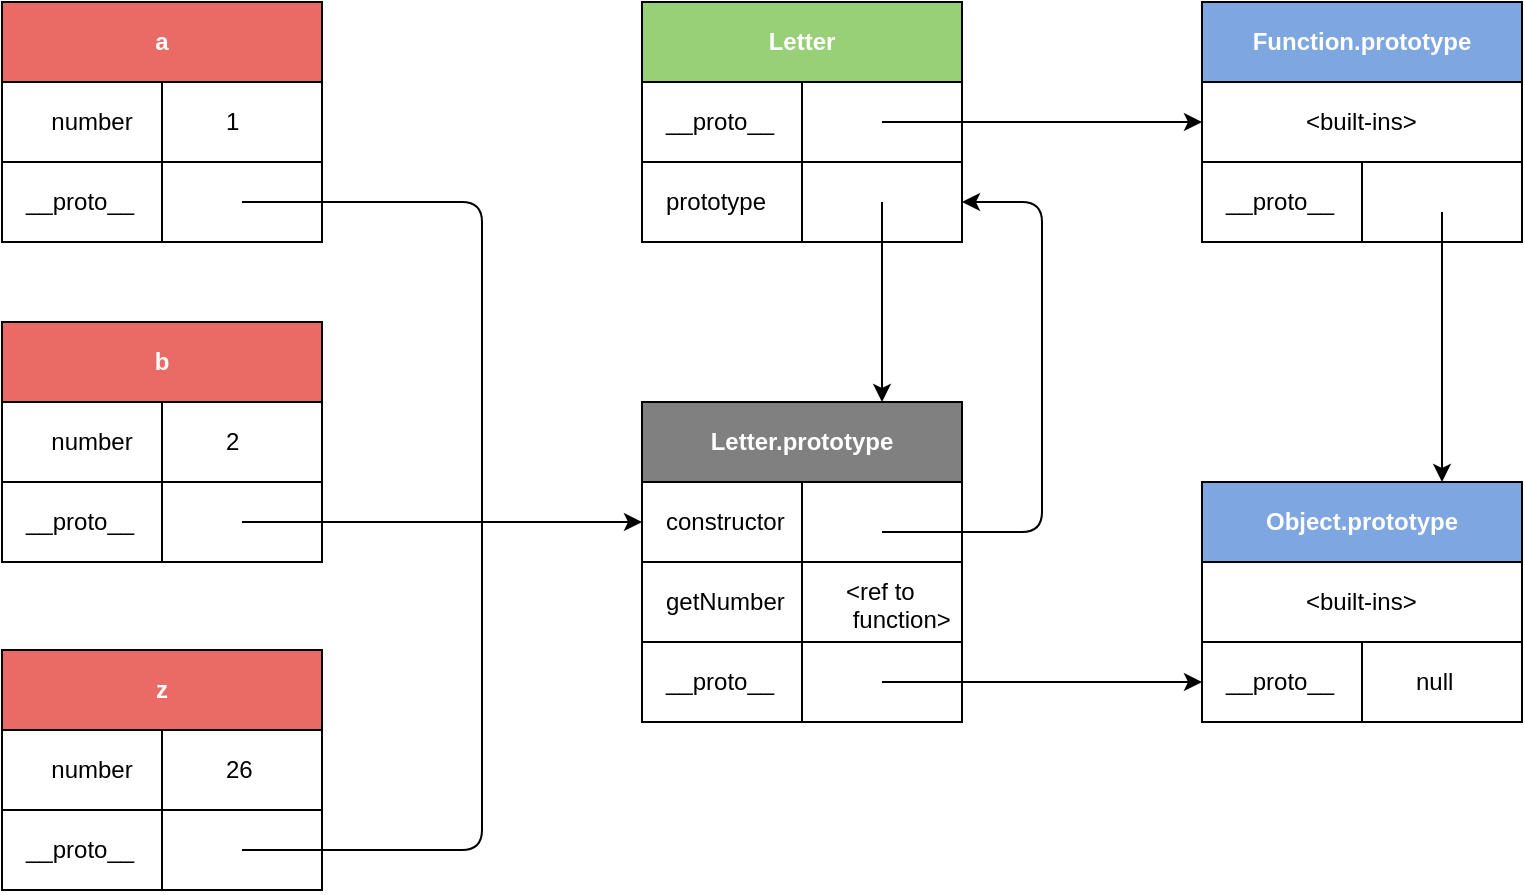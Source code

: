 <mxfile version="12.2.0" type="device" pages="1"><diagram id="nkRlxzd3NjyomI--DkyV" name="Page-1"><mxGraphModel dx="1408" dy="780" grid="1" gridSize="10" guides="1" tooltips="1" connect="1" arrows="1" fold="1" page="1" pageScale="1" pageWidth="827" pageHeight="1169" math="0" shadow="0"><root><mxCell id="0"/><mxCell id="1" parent="0"/><mxCell id="HFZTLeruGoVeAI48vUTs-52" value="&lt;span style=&quot;font-weight: 700&quot;&gt;a&lt;/span&gt;" style="rounded=0;whiteSpace=wrap;html=1;fillColor=#EA6B66;fontColor=#FFFFFF;" parent="1" vertex="1"><mxGeometry x="40" y="400" width="160" height="40" as="geometry"/></mxCell><mxCell id="HFZTLeruGoVeAI48vUTs-54" value="" style="rounded=0;whiteSpace=wrap;html=1;fillColor=none;fontColor=#000000;" parent="1" vertex="1"><mxGeometry x="40" y="480" width="160" height="40" as="geometry"/></mxCell><mxCell id="HFZTLeruGoVeAI48vUTs-59" value="__proto__" style="text;html=1;resizable=0;points=[];autosize=1;align=left;verticalAlign=top;spacingTop=-4;" parent="1" vertex="1"><mxGeometry x="50" y="490" width="70" height="20" as="geometry"/></mxCell><mxCell id="HFZTLeruGoVeAI48vUTs-63" value="" style="rounded=0;whiteSpace=wrap;html=1;fillColor=none;fontColor=#FFFFFF;strokeColor=#000000;" parent="1" vertex="1"><mxGeometry x="40" y="440" width="160" height="40" as="geometry"/></mxCell><mxCell id="HFZTLeruGoVeAI48vUTs-64" value="" style="endArrow=none;html=1;fontColor=#FFFFFF;entryX=0.5;entryY=0;entryDx=0;entryDy=0;exitX=0.5;exitY=1;exitDx=0;exitDy=0;" parent="1" source="HFZTLeruGoVeAI48vUTs-54" target="HFZTLeruGoVeAI48vUTs-63" edge="1"><mxGeometry width="50" height="50" relative="1" as="geometry"><mxPoint x="40" y="590" as="sourcePoint"/><mxPoint x="90" y="540" as="targetPoint"/></mxGeometry></mxCell><mxCell id="HFZTLeruGoVeAI48vUTs-70" value="number" style="text;html=1;strokeColor=none;fillColor=none;align=center;verticalAlign=middle;whiteSpace=wrap;rounded=0;fontColor=#000000;" parent="1" vertex="1"><mxGeometry x="65" y="450" width="40" height="20" as="geometry"/></mxCell><mxCell id="HFZTLeruGoVeAI48vUTs-74" value="&lt;span style=&quot;font-weight: 700&quot;&gt;Letter&lt;/span&gt;" style="rounded=0;whiteSpace=wrap;html=1;fillColor=#97D077;fontColor=#FFFFFF;" parent="1" vertex="1"><mxGeometry x="360" y="400" width="160" height="40" as="geometry"/></mxCell><mxCell id="HFZTLeruGoVeAI48vUTs-75" value="" style="rounded=0;whiteSpace=wrap;html=1;fillColor=none;fontColor=#000000;" parent="1" vertex="1"><mxGeometry x="360" y="480" width="160" height="40" as="geometry"/></mxCell><mxCell id="HFZTLeruGoVeAI48vUTs-78" value="" style="rounded=0;whiteSpace=wrap;html=1;fillColor=none;fontColor=#FFFFFF;strokeColor=#000000;" parent="1" vertex="1"><mxGeometry x="360" y="440" width="160" height="40" as="geometry"/></mxCell><mxCell id="HFZTLeruGoVeAI48vUTs-83" value="" style="endArrow=none;html=1;fontColor=#000000;" parent="1" edge="1"><mxGeometry width="50" height="50" relative="1" as="geometry"><mxPoint x="440" y="520" as="sourcePoint"/><mxPoint x="440" y="440" as="targetPoint"/></mxGeometry></mxCell><mxCell id="HFZTLeruGoVeAI48vUTs-17" value="__proto__" style="text;html=1;resizable=0;points=[];autosize=1;align=left;verticalAlign=top;spacingTop=-4;" parent="1" vertex="1"><mxGeometry x="370" y="450" width="70" height="20" as="geometry"/></mxCell><mxCell id="HFZTLeruGoVeAI48vUTs-86" value="&lt;b&gt;Letter.prototype&lt;/b&gt;" style="rounded=0;whiteSpace=wrap;html=1;fillColor=#808080;fontColor=#FFFFFF;" parent="1" vertex="1"><mxGeometry x="360" y="600" width="160" height="40" as="geometry"/></mxCell><mxCell id="HFZTLeruGoVeAI48vUTs-87" value="" style="rounded=0;whiteSpace=wrap;html=1;fillColor=none;fontColor=#000000;" parent="1" vertex="1"><mxGeometry x="360" y="640" width="160" height="40" as="geometry"/></mxCell><mxCell id="HFZTLeruGoVeAI48vUTs-91" value="" style="endArrow=none;html=1;fontColor=#000000;exitX=0.5;exitY=1;exitDx=0;exitDy=0;" parent="1" edge="1" source="q_y6luxVCjGxVzfdEH1B-7"><mxGeometry width="50" height="50" relative="1" as="geometry"><mxPoint x="440" y="680" as="sourcePoint"/><mxPoint x="440" y="640" as="targetPoint"/></mxGeometry></mxCell><mxCell id="kClf0ZpR_I7IbwGFLiJi-1" value="1" style="text;html=1;resizable=0;points=[];autosize=1;align=left;verticalAlign=top;spacingTop=-4;" parent="1" vertex="1"><mxGeometry x="150" y="450" width="20" height="20" as="geometry"/></mxCell><mxCell id="kClf0ZpR_I7IbwGFLiJi-4" value="&lt;span style=&quot;font-weight: 700&quot;&gt;b&lt;/span&gt;" style="rounded=0;whiteSpace=wrap;html=1;fillColor=#EA6B66;fontColor=#FFFFFF;" parent="1" vertex="1"><mxGeometry x="40" y="560" width="160" height="40" as="geometry"/></mxCell><mxCell id="kClf0ZpR_I7IbwGFLiJi-5" value="" style="rounded=0;whiteSpace=wrap;html=1;fillColor=none;fontColor=#000000;" parent="1" vertex="1"><mxGeometry x="40" y="640" width="160" height="40" as="geometry"/></mxCell><mxCell id="kClf0ZpR_I7IbwGFLiJi-6" value="__proto__" style="text;html=1;resizable=0;points=[];autosize=1;align=left;verticalAlign=top;spacingTop=-4;" parent="1" vertex="1"><mxGeometry x="50" y="650" width="70" height="20" as="geometry"/></mxCell><mxCell id="kClf0ZpR_I7IbwGFLiJi-7" value="" style="rounded=0;whiteSpace=wrap;html=1;fillColor=none;fontColor=#FFFFFF;strokeColor=#000000;" parent="1" vertex="1"><mxGeometry x="40" y="600" width="160" height="40" as="geometry"/></mxCell><mxCell id="kClf0ZpR_I7IbwGFLiJi-8" value="" style="endArrow=none;html=1;fontColor=#FFFFFF;entryX=0.5;entryY=0;entryDx=0;entryDy=0;exitX=0.5;exitY=1;exitDx=0;exitDy=0;" parent="1" source="kClf0ZpR_I7IbwGFLiJi-5" target="kClf0ZpR_I7IbwGFLiJi-7" edge="1"><mxGeometry width="50" height="50" relative="1" as="geometry"><mxPoint x="40" y="750" as="sourcePoint"/><mxPoint x="90" y="700" as="targetPoint"/></mxGeometry></mxCell><mxCell id="kClf0ZpR_I7IbwGFLiJi-9" value="number" style="text;html=1;strokeColor=none;fillColor=none;align=center;verticalAlign=middle;whiteSpace=wrap;rounded=0;fontColor=#000000;" parent="1" vertex="1"><mxGeometry x="65" y="610" width="40" height="20" as="geometry"/></mxCell><mxCell id="kClf0ZpR_I7IbwGFLiJi-10" value="2" style="text;html=1;resizable=0;points=[];autosize=1;align=left;verticalAlign=top;spacingTop=-4;" parent="1" vertex="1"><mxGeometry x="150" y="610" width="20" height="20" as="geometry"/></mxCell><mxCell id="kClf0ZpR_I7IbwGFLiJi-11" value="&lt;span style=&quot;font-weight: 700&quot;&gt;z&lt;/span&gt;" style="rounded=0;whiteSpace=wrap;html=1;fillColor=#EA6B66;fontColor=#FFFFFF;" parent="1" vertex="1"><mxGeometry x="40" y="724" width="160" height="40" as="geometry"/></mxCell><mxCell id="kClf0ZpR_I7IbwGFLiJi-12" value="" style="rounded=0;whiteSpace=wrap;html=1;fillColor=none;fontColor=#000000;" parent="1" vertex="1"><mxGeometry x="40" y="804" width="160" height="40" as="geometry"/></mxCell><mxCell id="kClf0ZpR_I7IbwGFLiJi-13" value="__proto__" style="text;html=1;resizable=0;points=[];autosize=1;align=left;verticalAlign=top;spacingTop=-4;" parent="1" vertex="1"><mxGeometry x="50" y="814" width="70" height="20" as="geometry"/></mxCell><mxCell id="kClf0ZpR_I7IbwGFLiJi-14" value="" style="rounded=0;whiteSpace=wrap;html=1;fillColor=none;fontColor=#FFFFFF;strokeColor=#000000;" parent="1" vertex="1"><mxGeometry x="40" y="764" width="160" height="40" as="geometry"/></mxCell><mxCell id="kClf0ZpR_I7IbwGFLiJi-15" value="" style="endArrow=none;html=1;fontColor=#FFFFFF;entryX=0.5;entryY=0;entryDx=0;entryDy=0;exitX=0.5;exitY=1;exitDx=0;exitDy=0;" parent="1" source="kClf0ZpR_I7IbwGFLiJi-12" target="kClf0ZpR_I7IbwGFLiJi-14" edge="1"><mxGeometry width="50" height="50" relative="1" as="geometry"><mxPoint x="40" y="914" as="sourcePoint"/><mxPoint x="90" y="864" as="targetPoint"/></mxGeometry></mxCell><mxCell id="kClf0ZpR_I7IbwGFLiJi-16" value="number" style="text;html=1;strokeColor=none;fillColor=none;align=center;verticalAlign=middle;whiteSpace=wrap;rounded=0;fontColor=#000000;" parent="1" vertex="1"><mxGeometry x="65" y="774" width="40" height="20" as="geometry"/></mxCell><mxCell id="kClf0ZpR_I7IbwGFLiJi-17" value="26" style="text;html=1;resizable=0;points=[];autosize=1;align=left;verticalAlign=top;spacingTop=-4;" parent="1" vertex="1"><mxGeometry x="150" y="774" width="30" height="20" as="geometry"/></mxCell><mxCell id="kClf0ZpR_I7IbwGFLiJi-18" value="constructor" style="text;html=1;resizable=0;points=[];autosize=1;align=left;verticalAlign=top;spacingTop=-4;" parent="1" vertex="1"><mxGeometry x="370" y="650" width="70" height="20" as="geometry"/></mxCell><mxCell id="kClf0ZpR_I7IbwGFLiJi-23" value="" style="endArrow=none;html=1;" parent="1" edge="1"><mxGeometry width="50" height="50" relative="1" as="geometry"><mxPoint x="160" y="500" as="sourcePoint"/><mxPoint x="280" y="660" as="targetPoint"/><Array as="points"><mxPoint x="280" y="500"/></Array></mxGeometry></mxCell><mxCell id="kClf0ZpR_I7IbwGFLiJi-25" value="" style="endArrow=none;html=1;" parent="1" edge="1"><mxGeometry width="50" height="50" relative="1" as="geometry"><mxPoint x="160" y="824" as="sourcePoint"/><mxPoint x="280" y="660" as="targetPoint"/><Array as="points"><mxPoint x="280" y="824"/></Array></mxGeometry></mxCell><mxCell id="q_y6luxVCjGxVzfdEH1B-1" value="" style="rounded=0;whiteSpace=wrap;html=1;fillColor=none;fontColor=#000000;" vertex="1" parent="1"><mxGeometry x="360" y="680" width="160" height="40" as="geometry"/></mxCell><mxCell id="q_y6luxVCjGxVzfdEH1B-4" value="getNumber" style="text;html=1;resizable=0;points=[];autosize=1;align=left;verticalAlign=top;spacingTop=-4;" vertex="1" parent="1"><mxGeometry x="370" y="690" width="70" height="20" as="geometry"/></mxCell><mxCell id="q_y6luxVCjGxVzfdEH1B-5" value="&amp;lt;ref to&lt;br&gt;&amp;nbsp;function&amp;gt;" style="text;html=1;resizable=0;points=[];autosize=1;align=left;verticalAlign=top;spacingTop=-4;" vertex="1" parent="1"><mxGeometry x="460" y="685" width="70" height="30" as="geometry"/></mxCell><mxCell id="q_y6luxVCjGxVzfdEH1B-7" value="" style="rounded=0;whiteSpace=wrap;html=1;fillColor=none;fontColor=#000000;" vertex="1" parent="1"><mxGeometry x="360" y="720" width="160" height="40" as="geometry"/></mxCell><mxCell id="q_y6luxVCjGxVzfdEH1B-8" value="prototype" style="text;html=1;resizable=0;points=[];autosize=1;align=left;verticalAlign=top;spacingTop=-4;" vertex="1" parent="1"><mxGeometry x="370" y="490" width="70" height="20" as="geometry"/></mxCell><mxCell id="q_y6luxVCjGxVzfdEH1B-9" value="" style="endArrow=classic;html=1;entryX=0.75;entryY=0;entryDx=0;entryDy=0;" edge="1" parent="1" target="HFZTLeruGoVeAI48vUTs-86"><mxGeometry width="50" height="50" relative="1" as="geometry"><mxPoint x="480" y="500" as="sourcePoint"/><mxPoint x="530" y="450" as="targetPoint"/></mxGeometry></mxCell><mxCell id="q_y6luxVCjGxVzfdEH1B-10" value="" style="endArrow=classic;html=1;entryX=1;entryY=0.5;entryDx=0;entryDy=0;" edge="1" parent="1" target="HFZTLeruGoVeAI48vUTs-75"><mxGeometry width="50" height="50" relative="1" as="geometry"><mxPoint x="480" y="665" as="sourcePoint"/><mxPoint x="530" y="615" as="targetPoint"/><Array as="points"><mxPoint x="560" y="665"/><mxPoint x="560" y="500"/></Array></mxGeometry></mxCell><mxCell id="q_y6luxVCjGxVzfdEH1B-11" value="&lt;b&gt;Function.prototype&lt;/b&gt;" style="rounded=0;whiteSpace=wrap;html=1;fillColor=#7EA6E0;fontColor=#FFFFFF;" vertex="1" parent="1"><mxGeometry x="640" y="400" width="160" height="40" as="geometry"/></mxCell><mxCell id="q_y6luxVCjGxVzfdEH1B-12" value="" style="rounded=0;whiteSpace=wrap;html=1;fillColor=none;fontColor=#000000;" vertex="1" parent="1"><mxGeometry x="640" y="440" width="160" height="40" as="geometry"/></mxCell><mxCell id="q_y6luxVCjGxVzfdEH1B-13" value="" style="endArrow=none;html=1;fontColor=#000000;exitX=0.5;exitY=1;exitDx=0;exitDy=0;entryX=0.5;entryY=0;entryDx=0;entryDy=0;" edge="1" parent="1" source="q_y6luxVCjGxVzfdEH1B-19" target="q_y6luxVCjGxVzfdEH1B-19"><mxGeometry width="50" height="50" relative="1" as="geometry"><mxPoint x="720" y="480" as="sourcePoint"/><mxPoint x="720" y="440" as="targetPoint"/></mxGeometry></mxCell><mxCell id="q_y6luxVCjGxVzfdEH1B-19" value="" style="rounded=0;whiteSpace=wrap;html=1;fillColor=none;fontColor=#000000;" vertex="1" parent="1"><mxGeometry x="640" y="480" width="160" height="40" as="geometry"/></mxCell><mxCell id="q_y6luxVCjGxVzfdEH1B-22" value="__proto__" style="text;html=1;resizable=0;points=[];autosize=1;align=left;verticalAlign=top;spacingTop=-4;" vertex="1" parent="1"><mxGeometry x="650" y="490" width="70" height="20" as="geometry"/></mxCell><mxCell id="q_y6luxVCjGxVzfdEH1B-23" value="&amp;lt;built-ins&amp;gt;" style="text;html=1;resizable=0;points=[];autosize=1;align=left;verticalAlign=top;spacingTop=-4;" vertex="1" parent="1"><mxGeometry x="690" y="450" width="70" height="20" as="geometry"/></mxCell><mxCell id="q_y6luxVCjGxVzfdEH1B-24" value="" style="endArrow=classic;html=1;entryX=0;entryY=0.5;entryDx=0;entryDy=0;" edge="1" parent="1" target="q_y6luxVCjGxVzfdEH1B-12"><mxGeometry width="50" height="50" relative="1" as="geometry"><mxPoint x="480" y="460" as="sourcePoint"/><mxPoint x="530" y="410" as="targetPoint"/></mxGeometry></mxCell><mxCell id="q_y6luxVCjGxVzfdEH1B-25" value="&lt;b&gt;Object.prototype&lt;/b&gt;" style="rounded=0;whiteSpace=wrap;html=1;fillColor=#7EA6E0;fontColor=#FFFFFF;" vertex="1" parent="1"><mxGeometry x="640" y="640" width="160" height="40" as="geometry"/></mxCell><mxCell id="q_y6luxVCjGxVzfdEH1B-26" value="" style="rounded=0;whiteSpace=wrap;html=1;fillColor=none;fontColor=#000000;" vertex="1" parent="1"><mxGeometry x="640" y="680" width="160" height="40" as="geometry"/></mxCell><mxCell id="q_y6luxVCjGxVzfdEH1B-27" value="" style="endArrow=none;html=1;fontColor=#000000;exitX=0.5;exitY=1;exitDx=0;exitDy=0;entryX=0.5;entryY=0;entryDx=0;entryDy=0;" edge="1" parent="1" source="q_y6luxVCjGxVzfdEH1B-28" target="q_y6luxVCjGxVzfdEH1B-28"><mxGeometry width="50" height="50" relative="1" as="geometry"><mxPoint x="720" y="720" as="sourcePoint"/><mxPoint x="720" y="680" as="targetPoint"/></mxGeometry></mxCell><mxCell id="q_y6luxVCjGxVzfdEH1B-28" value="" style="rounded=0;whiteSpace=wrap;html=1;fillColor=none;fontColor=#000000;" vertex="1" parent="1"><mxGeometry x="640" y="720" width="160" height="40" as="geometry"/></mxCell><mxCell id="q_y6luxVCjGxVzfdEH1B-29" value="__proto__" style="text;html=1;resizable=0;points=[];autosize=1;align=left;verticalAlign=top;spacingTop=-4;" vertex="1" parent="1"><mxGeometry x="650" y="730" width="70" height="20" as="geometry"/></mxCell><mxCell id="q_y6luxVCjGxVzfdEH1B-30" value="&amp;lt;built-ins&amp;gt;" style="text;html=1;resizable=0;points=[];autosize=1;align=left;verticalAlign=top;spacingTop=-4;" vertex="1" parent="1"><mxGeometry x="690" y="690" width="70" height="20" as="geometry"/></mxCell><mxCell id="q_y6luxVCjGxVzfdEH1B-31" value="null" style="text;html=1;resizable=0;points=[];autosize=1;align=left;verticalAlign=top;spacingTop=-4;" vertex="1" parent="1"><mxGeometry x="745" y="730" width="30" height="20" as="geometry"/></mxCell><mxCell id="q_y6luxVCjGxVzfdEH1B-32" value="" style="endArrow=classic;html=1;entryX=0.75;entryY=0;entryDx=0;entryDy=0;" edge="1" parent="1" target="q_y6luxVCjGxVzfdEH1B-25"><mxGeometry width="50" height="50" relative="1" as="geometry"><mxPoint x="760" y="505" as="sourcePoint"/><mxPoint x="810" y="455" as="targetPoint"/></mxGeometry></mxCell><mxCell id="q_y6luxVCjGxVzfdEH1B-33" value="" style="endArrow=classic;html=1;entryX=0;entryY=0.5;entryDx=0;entryDy=0;" edge="1" parent="1" target="q_y6luxVCjGxVzfdEH1B-28"><mxGeometry width="50" height="50" relative="1" as="geometry"><mxPoint x="480" y="740" as="sourcePoint"/><mxPoint x="530" y="690" as="targetPoint"/></mxGeometry></mxCell><mxCell id="q_y6luxVCjGxVzfdEH1B-34" value="__proto__" style="text;html=1;resizable=0;points=[];autosize=1;align=left;verticalAlign=top;spacingTop=-4;" vertex="1" parent="1"><mxGeometry x="370" y="730" width="70" height="20" as="geometry"/></mxCell><mxCell id="q_y6luxVCjGxVzfdEH1B-35" value="" style="endArrow=classic;html=1;entryX=0;entryY=0.5;entryDx=0;entryDy=0;" edge="1" parent="1" target="HFZTLeruGoVeAI48vUTs-87"><mxGeometry width="50" height="50" relative="1" as="geometry"><mxPoint x="160" y="660" as="sourcePoint"/><mxPoint x="210" y="610" as="targetPoint"/></mxGeometry></mxCell></root></mxGraphModel></diagram></mxfile>